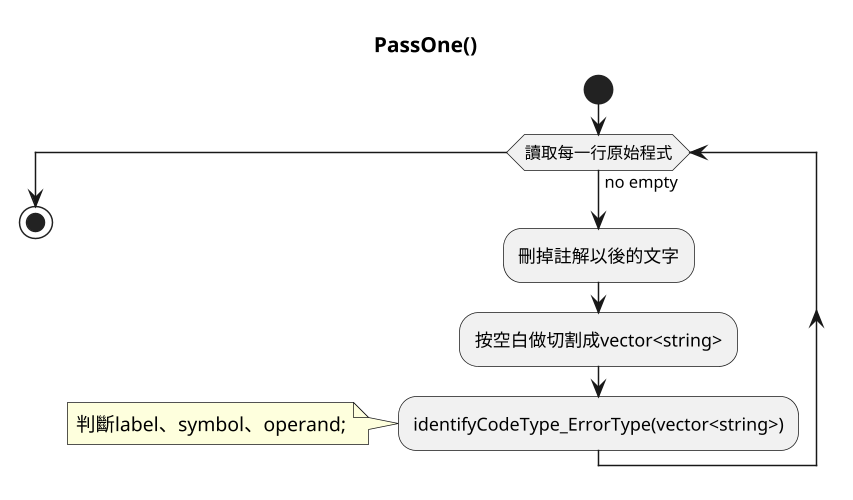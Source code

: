 @startuml
title PassOne()
scale 1024 width
scale 500 height
start
while (讀取每一行原始程式) is(no empty)
  :刪掉註解以後的文字;
  :按空白做切割成vector<string>;
  :identifyCodeType_ErrorType(vector<string>);
  note left: 判斷label、symbol、operand;
endwhile
stop
@endumls
